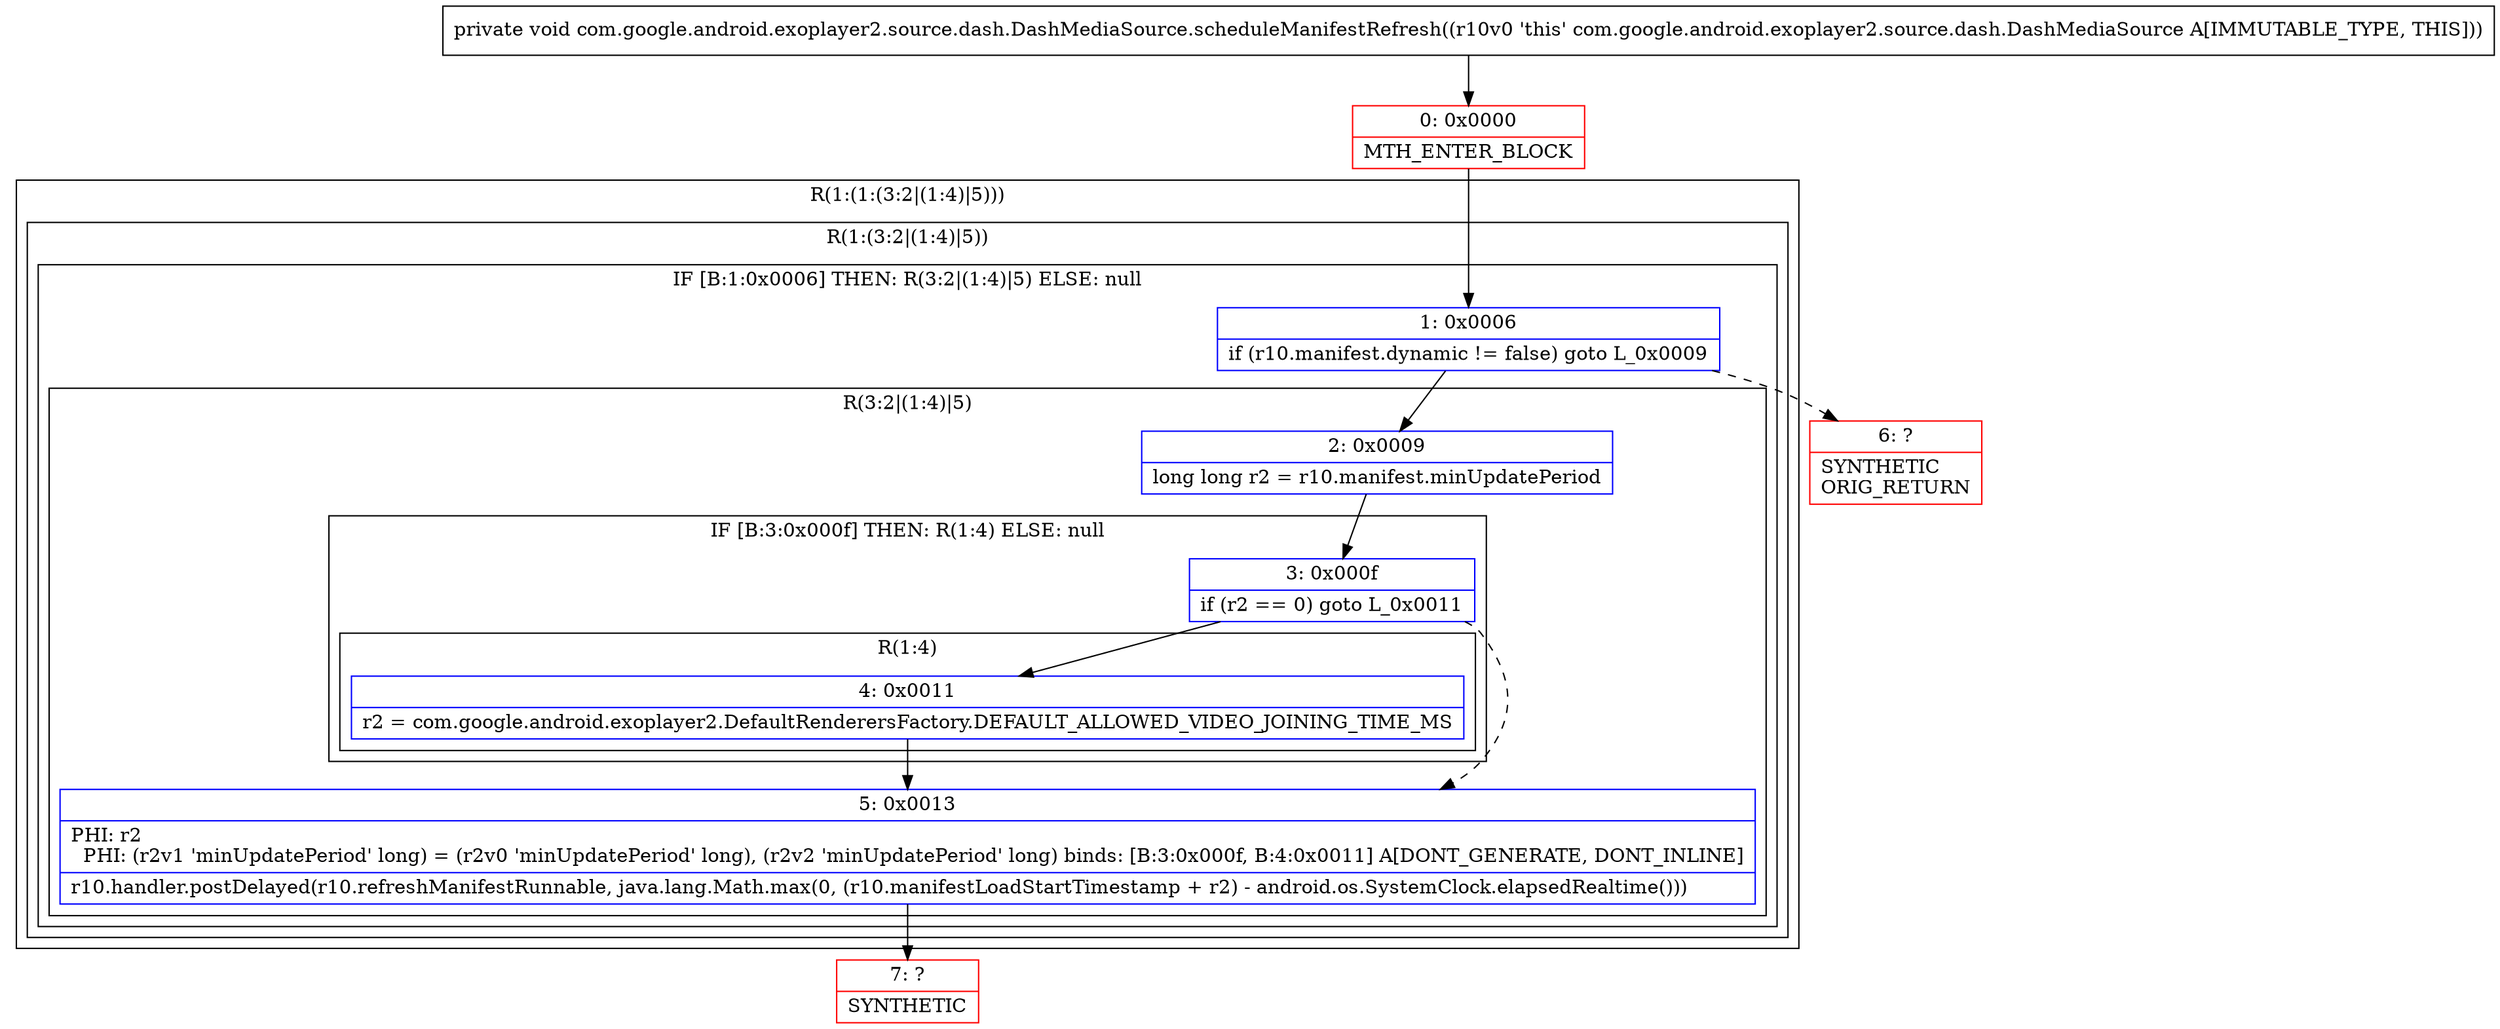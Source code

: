 digraph "CFG forcom.google.android.exoplayer2.source.dash.DashMediaSource.scheduleManifestRefresh()V" {
subgraph cluster_Region_727663367 {
label = "R(1:(1:(3:2|(1:4)|5)))";
node [shape=record,color=blue];
subgraph cluster_Region_1371217745 {
label = "R(1:(3:2|(1:4)|5))";
node [shape=record,color=blue];
subgraph cluster_IfRegion_1388712393 {
label = "IF [B:1:0x0006] THEN: R(3:2|(1:4)|5) ELSE: null";
node [shape=record,color=blue];
Node_1 [shape=record,label="{1\:\ 0x0006|if (r10.manifest.dynamic != false) goto L_0x0009\l}"];
subgraph cluster_Region_197332018 {
label = "R(3:2|(1:4)|5)";
node [shape=record,color=blue];
Node_2 [shape=record,label="{2\:\ 0x0009|long long r2 = r10.manifest.minUpdatePeriod\l}"];
subgraph cluster_IfRegion_1201154360 {
label = "IF [B:3:0x000f] THEN: R(1:4) ELSE: null";
node [shape=record,color=blue];
Node_3 [shape=record,label="{3\:\ 0x000f|if (r2 == 0) goto L_0x0011\l}"];
subgraph cluster_Region_1820755144 {
label = "R(1:4)";
node [shape=record,color=blue];
Node_4 [shape=record,label="{4\:\ 0x0011|r2 = com.google.android.exoplayer2.DefaultRenderersFactory.DEFAULT_ALLOWED_VIDEO_JOINING_TIME_MS\l}"];
}
}
Node_5 [shape=record,label="{5\:\ 0x0013|PHI: r2 \l  PHI: (r2v1 'minUpdatePeriod' long) = (r2v0 'minUpdatePeriod' long), (r2v2 'minUpdatePeriod' long) binds: [B:3:0x000f, B:4:0x0011] A[DONT_GENERATE, DONT_INLINE]\l|r10.handler.postDelayed(r10.refreshManifestRunnable, java.lang.Math.max(0, (r10.manifestLoadStartTimestamp + r2) \- android.os.SystemClock.elapsedRealtime()))\l}"];
}
}
}
}
Node_0 [shape=record,color=red,label="{0\:\ 0x0000|MTH_ENTER_BLOCK\l}"];
Node_6 [shape=record,color=red,label="{6\:\ ?|SYNTHETIC\lORIG_RETURN\l}"];
Node_7 [shape=record,color=red,label="{7\:\ ?|SYNTHETIC\l}"];
MethodNode[shape=record,label="{private void com.google.android.exoplayer2.source.dash.DashMediaSource.scheduleManifestRefresh((r10v0 'this' com.google.android.exoplayer2.source.dash.DashMediaSource A[IMMUTABLE_TYPE, THIS])) }"];
MethodNode -> Node_0;
Node_1 -> Node_2;
Node_1 -> Node_6[style=dashed];
Node_2 -> Node_3;
Node_3 -> Node_4;
Node_3 -> Node_5[style=dashed];
Node_4 -> Node_5;
Node_5 -> Node_7;
Node_0 -> Node_1;
}

